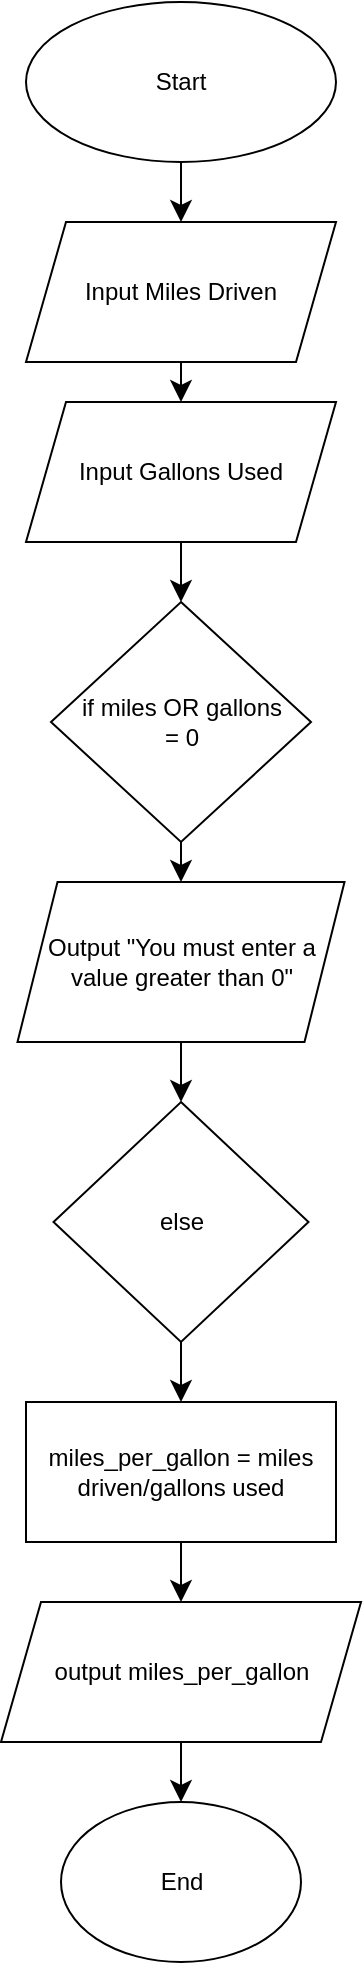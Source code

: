 <mxfile version="26.1.1">
  <diagram name="Page-1" id="wj0IIMq1TzQ7RWc-9_ZR">
    <mxGraphModel dx="1017" dy="1124" grid="1" gridSize="10" guides="1" tooltips="1" connect="1" arrows="1" fold="1" page="1" pageScale="1" pageWidth="850" pageHeight="1100" math="0" shadow="0">
      <root>
        <mxCell id="0" />
        <mxCell id="1" parent="0" />
        <mxCell id="0MmbwpuBZZG6K4D-VPkR-3" value="" style="edgeStyle=none;curved=1;rounded=0;orthogonalLoop=1;jettySize=auto;html=1;fontSize=12;startSize=8;endSize=8;" edge="1" parent="1" source="0MmbwpuBZZG6K4D-VPkR-1" target="0MmbwpuBZZG6K4D-VPkR-2">
          <mxGeometry relative="1" as="geometry" />
        </mxCell>
        <mxCell id="0MmbwpuBZZG6K4D-VPkR-1" value="Start" style="ellipse;whiteSpace=wrap;html=1;" vertex="1" parent="1">
          <mxGeometry x="365" y="30" width="155" height="80" as="geometry" />
        </mxCell>
        <mxCell id="0MmbwpuBZZG6K4D-VPkR-5" value="" style="edgeStyle=none;curved=1;rounded=0;orthogonalLoop=1;jettySize=auto;html=1;fontSize=12;startSize=8;endSize=8;" edge="1" parent="1" source="0MmbwpuBZZG6K4D-VPkR-2" target="0MmbwpuBZZG6K4D-VPkR-4">
          <mxGeometry relative="1" as="geometry" />
        </mxCell>
        <mxCell id="0MmbwpuBZZG6K4D-VPkR-2" value="Input Miles Driven" style="shape=parallelogram;perimeter=parallelogramPerimeter;whiteSpace=wrap;html=1;fixedSize=1;" vertex="1" parent="1">
          <mxGeometry x="365" y="140" width="155" height="70" as="geometry" />
        </mxCell>
        <mxCell id="0MmbwpuBZZG6K4D-VPkR-11" value="" style="edgeStyle=none;curved=1;rounded=0;orthogonalLoop=1;jettySize=auto;html=1;fontSize=12;startSize=8;endSize=8;" edge="1" parent="1" source="0MmbwpuBZZG6K4D-VPkR-4" target="0MmbwpuBZZG6K4D-VPkR-10">
          <mxGeometry relative="1" as="geometry" />
        </mxCell>
        <mxCell id="0MmbwpuBZZG6K4D-VPkR-4" value="Input Gallons Used" style="shape=parallelogram;perimeter=parallelogramPerimeter;whiteSpace=wrap;html=1;fixedSize=1;" vertex="1" parent="1">
          <mxGeometry x="365" y="230" width="155" height="70" as="geometry" />
        </mxCell>
        <mxCell id="0MmbwpuBZZG6K4D-VPkR-13" value="" style="edgeStyle=none;curved=1;rounded=0;orthogonalLoop=1;jettySize=auto;html=1;fontSize=12;startSize=8;endSize=8;" edge="1" parent="1" source="0MmbwpuBZZG6K4D-VPkR-10">
          <mxGeometry relative="1" as="geometry">
            <mxPoint x="442.5" y="470" as="targetPoint" />
          </mxGeometry>
        </mxCell>
        <mxCell id="0MmbwpuBZZG6K4D-VPkR-10" value="if miles OR gallons&lt;div&gt;= 0&lt;/div&gt;" style="rhombus;whiteSpace=wrap;html=1;" vertex="1" parent="1">
          <mxGeometry x="377.5" y="330" width="130" height="120" as="geometry" />
        </mxCell>
        <mxCell id="0MmbwpuBZZG6K4D-VPkR-15" value="" style="edgeStyle=none;curved=1;rounded=0;orthogonalLoop=1;jettySize=auto;html=1;fontSize=12;startSize=8;endSize=8;" edge="1" parent="1" target="0MmbwpuBZZG6K4D-VPkR-14">
          <mxGeometry relative="1" as="geometry">
            <mxPoint x="442.5" y="550" as="sourcePoint" />
          </mxGeometry>
        </mxCell>
        <mxCell id="0MmbwpuBZZG6K4D-VPkR-21" value="" style="edgeStyle=none;curved=1;rounded=0;orthogonalLoop=1;jettySize=auto;html=1;fontSize=12;startSize=8;endSize=8;" edge="1" parent="1" target="0MmbwpuBZZG6K4D-VPkR-20">
          <mxGeometry relative="1" as="geometry">
            <mxPoint x="442.5" y="800" as="sourcePoint" />
          </mxGeometry>
        </mxCell>
        <mxCell id="0MmbwpuBZZG6K4D-VPkR-26" value="" style="edgeStyle=none;curved=1;rounded=0;orthogonalLoop=1;jettySize=auto;html=1;fontSize=12;startSize=8;endSize=8;" edge="1" parent="1" source="0MmbwpuBZZG6K4D-VPkR-14" target="0MmbwpuBZZG6K4D-VPkR-25">
          <mxGeometry relative="1" as="geometry" />
        </mxCell>
        <mxCell id="0MmbwpuBZZG6K4D-VPkR-14" value="else" style="rhombus;whiteSpace=wrap;html=1;" vertex="1" parent="1">
          <mxGeometry x="378.75" y="580" width="127.5" height="120" as="geometry" />
        </mxCell>
        <mxCell id="0MmbwpuBZZG6K4D-VPkR-23" value="" style="edgeStyle=none;curved=1;rounded=0;orthogonalLoop=1;jettySize=auto;html=1;fontSize=12;startSize=8;endSize=8;" edge="1" parent="1" source="0MmbwpuBZZG6K4D-VPkR-20" target="0MmbwpuBZZG6K4D-VPkR-22">
          <mxGeometry relative="1" as="geometry" />
        </mxCell>
        <mxCell id="0MmbwpuBZZG6K4D-VPkR-20" value="output miles_per_gallon" style="shape=parallelogram;perimeter=parallelogramPerimeter;whiteSpace=wrap;html=1;fixedSize=1;" vertex="1" parent="1">
          <mxGeometry x="352.5" y="830" width="180" height="70" as="geometry" />
        </mxCell>
        <mxCell id="0MmbwpuBZZG6K4D-VPkR-22" value="End" style="ellipse;whiteSpace=wrap;html=1;" vertex="1" parent="1">
          <mxGeometry x="382.5" y="930" width="120" height="80" as="geometry" />
        </mxCell>
        <mxCell id="0MmbwpuBZZG6K4D-VPkR-24" value="Output &quot;You must enter a value greater than 0&quot;" style="shape=parallelogram;perimeter=parallelogramPerimeter;whiteSpace=wrap;html=1;fixedSize=1;" vertex="1" parent="1">
          <mxGeometry x="360.75" y="470" width="163.5" height="80" as="geometry" />
        </mxCell>
        <mxCell id="0MmbwpuBZZG6K4D-VPkR-25" value="miles_per_gallon = miles driven/gallons used" style="whiteSpace=wrap;html=1;" vertex="1" parent="1">
          <mxGeometry x="365" y="730" width="155" height="70" as="geometry" />
        </mxCell>
      </root>
    </mxGraphModel>
  </diagram>
</mxfile>
